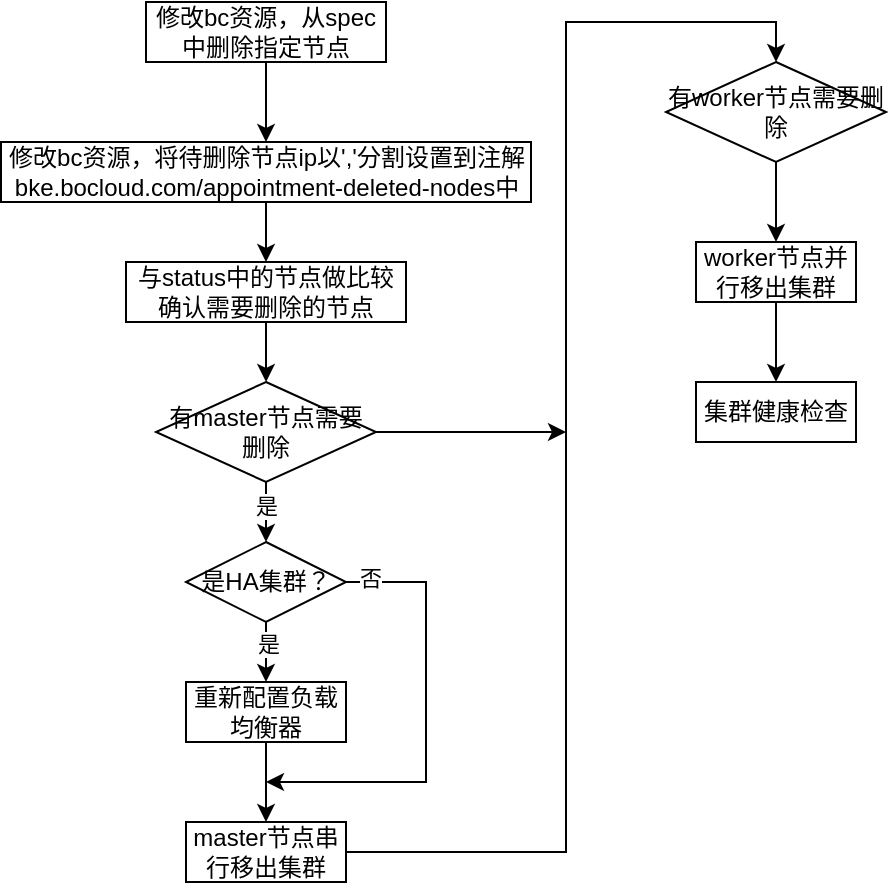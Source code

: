 <mxfile version="21.1.7" type="github">
  <diagram name="第 1 页" id="Hxglwvlw57_yf5wG_qdN">
    <mxGraphModel dx="1195" dy="556" grid="1" gridSize="10" guides="1" tooltips="1" connect="1" arrows="1" fold="1" page="1" pageScale="1" pageWidth="827" pageHeight="1169" math="0" shadow="0">
      <root>
        <mxCell id="0" />
        <mxCell id="1" parent="0" />
        <mxCell id="-uCiP7BHnO7PdOS-XpZi-32" value="" style="edgeStyle=orthogonalEdgeStyle;rounded=0;orthogonalLoop=1;jettySize=auto;html=1;" edge="1" parent="1" source="-uCiP7BHnO7PdOS-XpZi-2" target="-uCiP7BHnO7PdOS-XpZi-31">
          <mxGeometry relative="1" as="geometry" />
        </mxCell>
        <mxCell id="-uCiP7BHnO7PdOS-XpZi-2" value="修改bc资源，从spec中删除指定节点" style="rounded=0;whiteSpace=wrap;html=1;" vertex="1" parent="1">
          <mxGeometry x="90" y="70" width="120" height="30" as="geometry" />
        </mxCell>
        <mxCell id="-uCiP7BHnO7PdOS-XpZi-3" value="" style="edgeStyle=orthogonalEdgeStyle;rounded=0;orthogonalLoop=1;jettySize=auto;html=1;" edge="1" parent="1" source="-uCiP7BHnO7PdOS-XpZi-4">
          <mxGeometry relative="1" as="geometry">
            <mxPoint x="150.034" y="260" as="targetPoint" />
          </mxGeometry>
        </mxCell>
        <mxCell id="-uCiP7BHnO7PdOS-XpZi-4" value="与status中的节点做比较确认需要删除的节点" style="rounded=0;whiteSpace=wrap;html=1;" vertex="1" parent="1">
          <mxGeometry x="80" y="200" width="140" height="30" as="geometry" />
        </mxCell>
        <mxCell id="-uCiP7BHnO7PdOS-XpZi-34" style="edgeStyle=orthogonalEdgeStyle;rounded=0;orthogonalLoop=1;jettySize=auto;html=1;exitX=0.5;exitY=1;exitDx=0;exitDy=0;entryX=0.5;entryY=0;entryDx=0;entryDy=0;" edge="1" parent="1" source="-uCiP7BHnO7PdOS-XpZi-31" target="-uCiP7BHnO7PdOS-XpZi-4">
          <mxGeometry relative="1" as="geometry" />
        </mxCell>
        <mxCell id="-uCiP7BHnO7PdOS-XpZi-31" value="修改bc资源，将待删除节点ip以&#39;,&#39;分割设置到注解bke.bocloud.com/appointment-deleted-nodes中" style="rounded=0;whiteSpace=wrap;html=1;" vertex="1" parent="1">
          <mxGeometry x="17.5" y="140" width="265" height="30" as="geometry" />
        </mxCell>
        <mxCell id="-uCiP7BHnO7PdOS-XpZi-45" style="edgeStyle=orthogonalEdgeStyle;rounded=0;orthogonalLoop=1;jettySize=auto;html=1;exitX=0.5;exitY=1;exitDx=0;exitDy=0;entryX=0.5;entryY=0;entryDx=0;entryDy=0;" edge="1" parent="1" source="-uCiP7BHnO7PdOS-XpZi-40" target="-uCiP7BHnO7PdOS-XpZi-42">
          <mxGeometry relative="1" as="geometry" />
        </mxCell>
        <mxCell id="-uCiP7BHnO7PdOS-XpZi-61" value="是" style="edgeLabel;html=1;align=center;verticalAlign=middle;resizable=0;points=[];" vertex="1" connectable="0" parent="-uCiP7BHnO7PdOS-XpZi-45">
          <mxGeometry x="-0.219" relative="1" as="geometry">
            <mxPoint as="offset" />
          </mxGeometry>
        </mxCell>
        <mxCell id="-uCiP7BHnO7PdOS-XpZi-57" style="edgeStyle=orthogonalEdgeStyle;rounded=0;orthogonalLoop=1;jettySize=auto;html=1;exitX=1;exitY=0.5;exitDx=0;exitDy=0;" edge="1" parent="1" source="-uCiP7BHnO7PdOS-XpZi-40">
          <mxGeometry relative="1" as="geometry">
            <mxPoint x="300" y="285" as="targetPoint" />
          </mxGeometry>
        </mxCell>
        <mxCell id="-uCiP7BHnO7PdOS-XpZi-40" value="有master节点需要删除" style="rhombus;whiteSpace=wrap;html=1;" vertex="1" parent="1">
          <mxGeometry x="95" y="260" width="110" height="50" as="geometry" />
        </mxCell>
        <mxCell id="-uCiP7BHnO7PdOS-XpZi-46" style="edgeStyle=orthogonalEdgeStyle;rounded=0;orthogonalLoop=1;jettySize=auto;html=1;exitX=0.5;exitY=1;exitDx=0;exitDy=0;entryX=0.5;entryY=0;entryDx=0;entryDy=0;" edge="1" parent="1" source="-uCiP7BHnO7PdOS-XpZi-42" target="-uCiP7BHnO7PdOS-XpZi-43">
          <mxGeometry relative="1" as="geometry">
            <Array as="points">
              <mxPoint x="150" y="390" />
              <mxPoint x="150" y="390" />
            </Array>
          </mxGeometry>
        </mxCell>
        <mxCell id="-uCiP7BHnO7PdOS-XpZi-60" value="是" style="edgeLabel;html=1;align=center;verticalAlign=middle;resizable=0;points=[];" vertex="1" connectable="0" parent="-uCiP7BHnO7PdOS-XpZi-46">
          <mxGeometry x="-0.258" y="1" relative="1" as="geometry">
            <mxPoint as="offset" />
          </mxGeometry>
        </mxCell>
        <mxCell id="-uCiP7BHnO7PdOS-XpZi-58" style="edgeStyle=orthogonalEdgeStyle;rounded=0;orthogonalLoop=1;jettySize=auto;html=1;exitX=1;exitY=0.5;exitDx=0;exitDy=0;" edge="1" parent="1" source="-uCiP7BHnO7PdOS-XpZi-42">
          <mxGeometry relative="1" as="geometry">
            <mxPoint x="150" y="460" as="targetPoint" />
            <Array as="points">
              <mxPoint x="230" y="360" />
              <mxPoint x="230" y="460" />
            </Array>
          </mxGeometry>
        </mxCell>
        <mxCell id="-uCiP7BHnO7PdOS-XpZi-59" value="否" style="edgeLabel;html=1;align=center;verticalAlign=middle;resizable=0;points=[];" vertex="1" connectable="0" parent="-uCiP7BHnO7PdOS-XpZi-58">
          <mxGeometry x="-0.895" y="2" relative="1" as="geometry">
            <mxPoint as="offset" />
          </mxGeometry>
        </mxCell>
        <mxCell id="-uCiP7BHnO7PdOS-XpZi-42" value="是HA集群？" style="rhombus;whiteSpace=wrap;html=1;" vertex="1" parent="1">
          <mxGeometry x="110" y="340" width="80" height="40" as="geometry" />
        </mxCell>
        <mxCell id="-uCiP7BHnO7PdOS-XpZi-50" value="" style="edgeStyle=orthogonalEdgeStyle;rounded=0;orthogonalLoop=1;jettySize=auto;html=1;" edge="1" parent="1" source="-uCiP7BHnO7PdOS-XpZi-43" target="-uCiP7BHnO7PdOS-XpZi-49">
          <mxGeometry relative="1" as="geometry" />
        </mxCell>
        <mxCell id="-uCiP7BHnO7PdOS-XpZi-43" value="重新配置负载均衡器" style="rounded=0;whiteSpace=wrap;html=1;" vertex="1" parent="1">
          <mxGeometry x="110" y="410" width="80" height="30" as="geometry" />
        </mxCell>
        <mxCell id="-uCiP7BHnO7PdOS-XpZi-52" style="edgeStyle=orthogonalEdgeStyle;rounded=0;orthogonalLoop=1;jettySize=auto;html=1;exitX=1;exitY=0.5;exitDx=0;exitDy=0;entryX=0.5;entryY=0;entryDx=0;entryDy=0;" edge="1" parent="1" source="-uCiP7BHnO7PdOS-XpZi-49" target="-uCiP7BHnO7PdOS-XpZi-51">
          <mxGeometry relative="1" as="geometry">
            <Array as="points">
              <mxPoint x="300" y="495" />
              <mxPoint x="300" y="80" />
              <mxPoint x="405" y="80" />
            </Array>
          </mxGeometry>
        </mxCell>
        <mxCell id="-uCiP7BHnO7PdOS-XpZi-49" value="master节点串行移出集群" style="rounded=0;whiteSpace=wrap;html=1;" vertex="1" parent="1">
          <mxGeometry x="110" y="480" width="80" height="30" as="geometry" />
        </mxCell>
        <mxCell id="-uCiP7BHnO7PdOS-XpZi-54" value="" style="edgeStyle=orthogonalEdgeStyle;rounded=0;orthogonalLoop=1;jettySize=auto;html=1;" edge="1" parent="1" source="-uCiP7BHnO7PdOS-XpZi-51" target="-uCiP7BHnO7PdOS-XpZi-53">
          <mxGeometry relative="1" as="geometry" />
        </mxCell>
        <mxCell id="-uCiP7BHnO7PdOS-XpZi-51" value="有worker节点需要删除" style="rhombus;whiteSpace=wrap;html=1;" vertex="1" parent="1">
          <mxGeometry x="350" y="100" width="110" height="50" as="geometry" />
        </mxCell>
        <mxCell id="-uCiP7BHnO7PdOS-XpZi-56" value="" style="edgeStyle=orthogonalEdgeStyle;rounded=0;orthogonalLoop=1;jettySize=auto;html=1;" edge="1" parent="1" source="-uCiP7BHnO7PdOS-XpZi-53" target="-uCiP7BHnO7PdOS-XpZi-55">
          <mxGeometry relative="1" as="geometry" />
        </mxCell>
        <mxCell id="-uCiP7BHnO7PdOS-XpZi-53" value="worker节点并行移出集群" style="rounded=0;whiteSpace=wrap;html=1;" vertex="1" parent="1">
          <mxGeometry x="365" y="190" width="80" height="30" as="geometry" />
        </mxCell>
        <mxCell id="-uCiP7BHnO7PdOS-XpZi-55" value="集群健康检查" style="rounded=0;whiteSpace=wrap;html=1;" vertex="1" parent="1">
          <mxGeometry x="365" y="260" width="80" height="30" as="geometry" />
        </mxCell>
      </root>
    </mxGraphModel>
  </diagram>
</mxfile>
